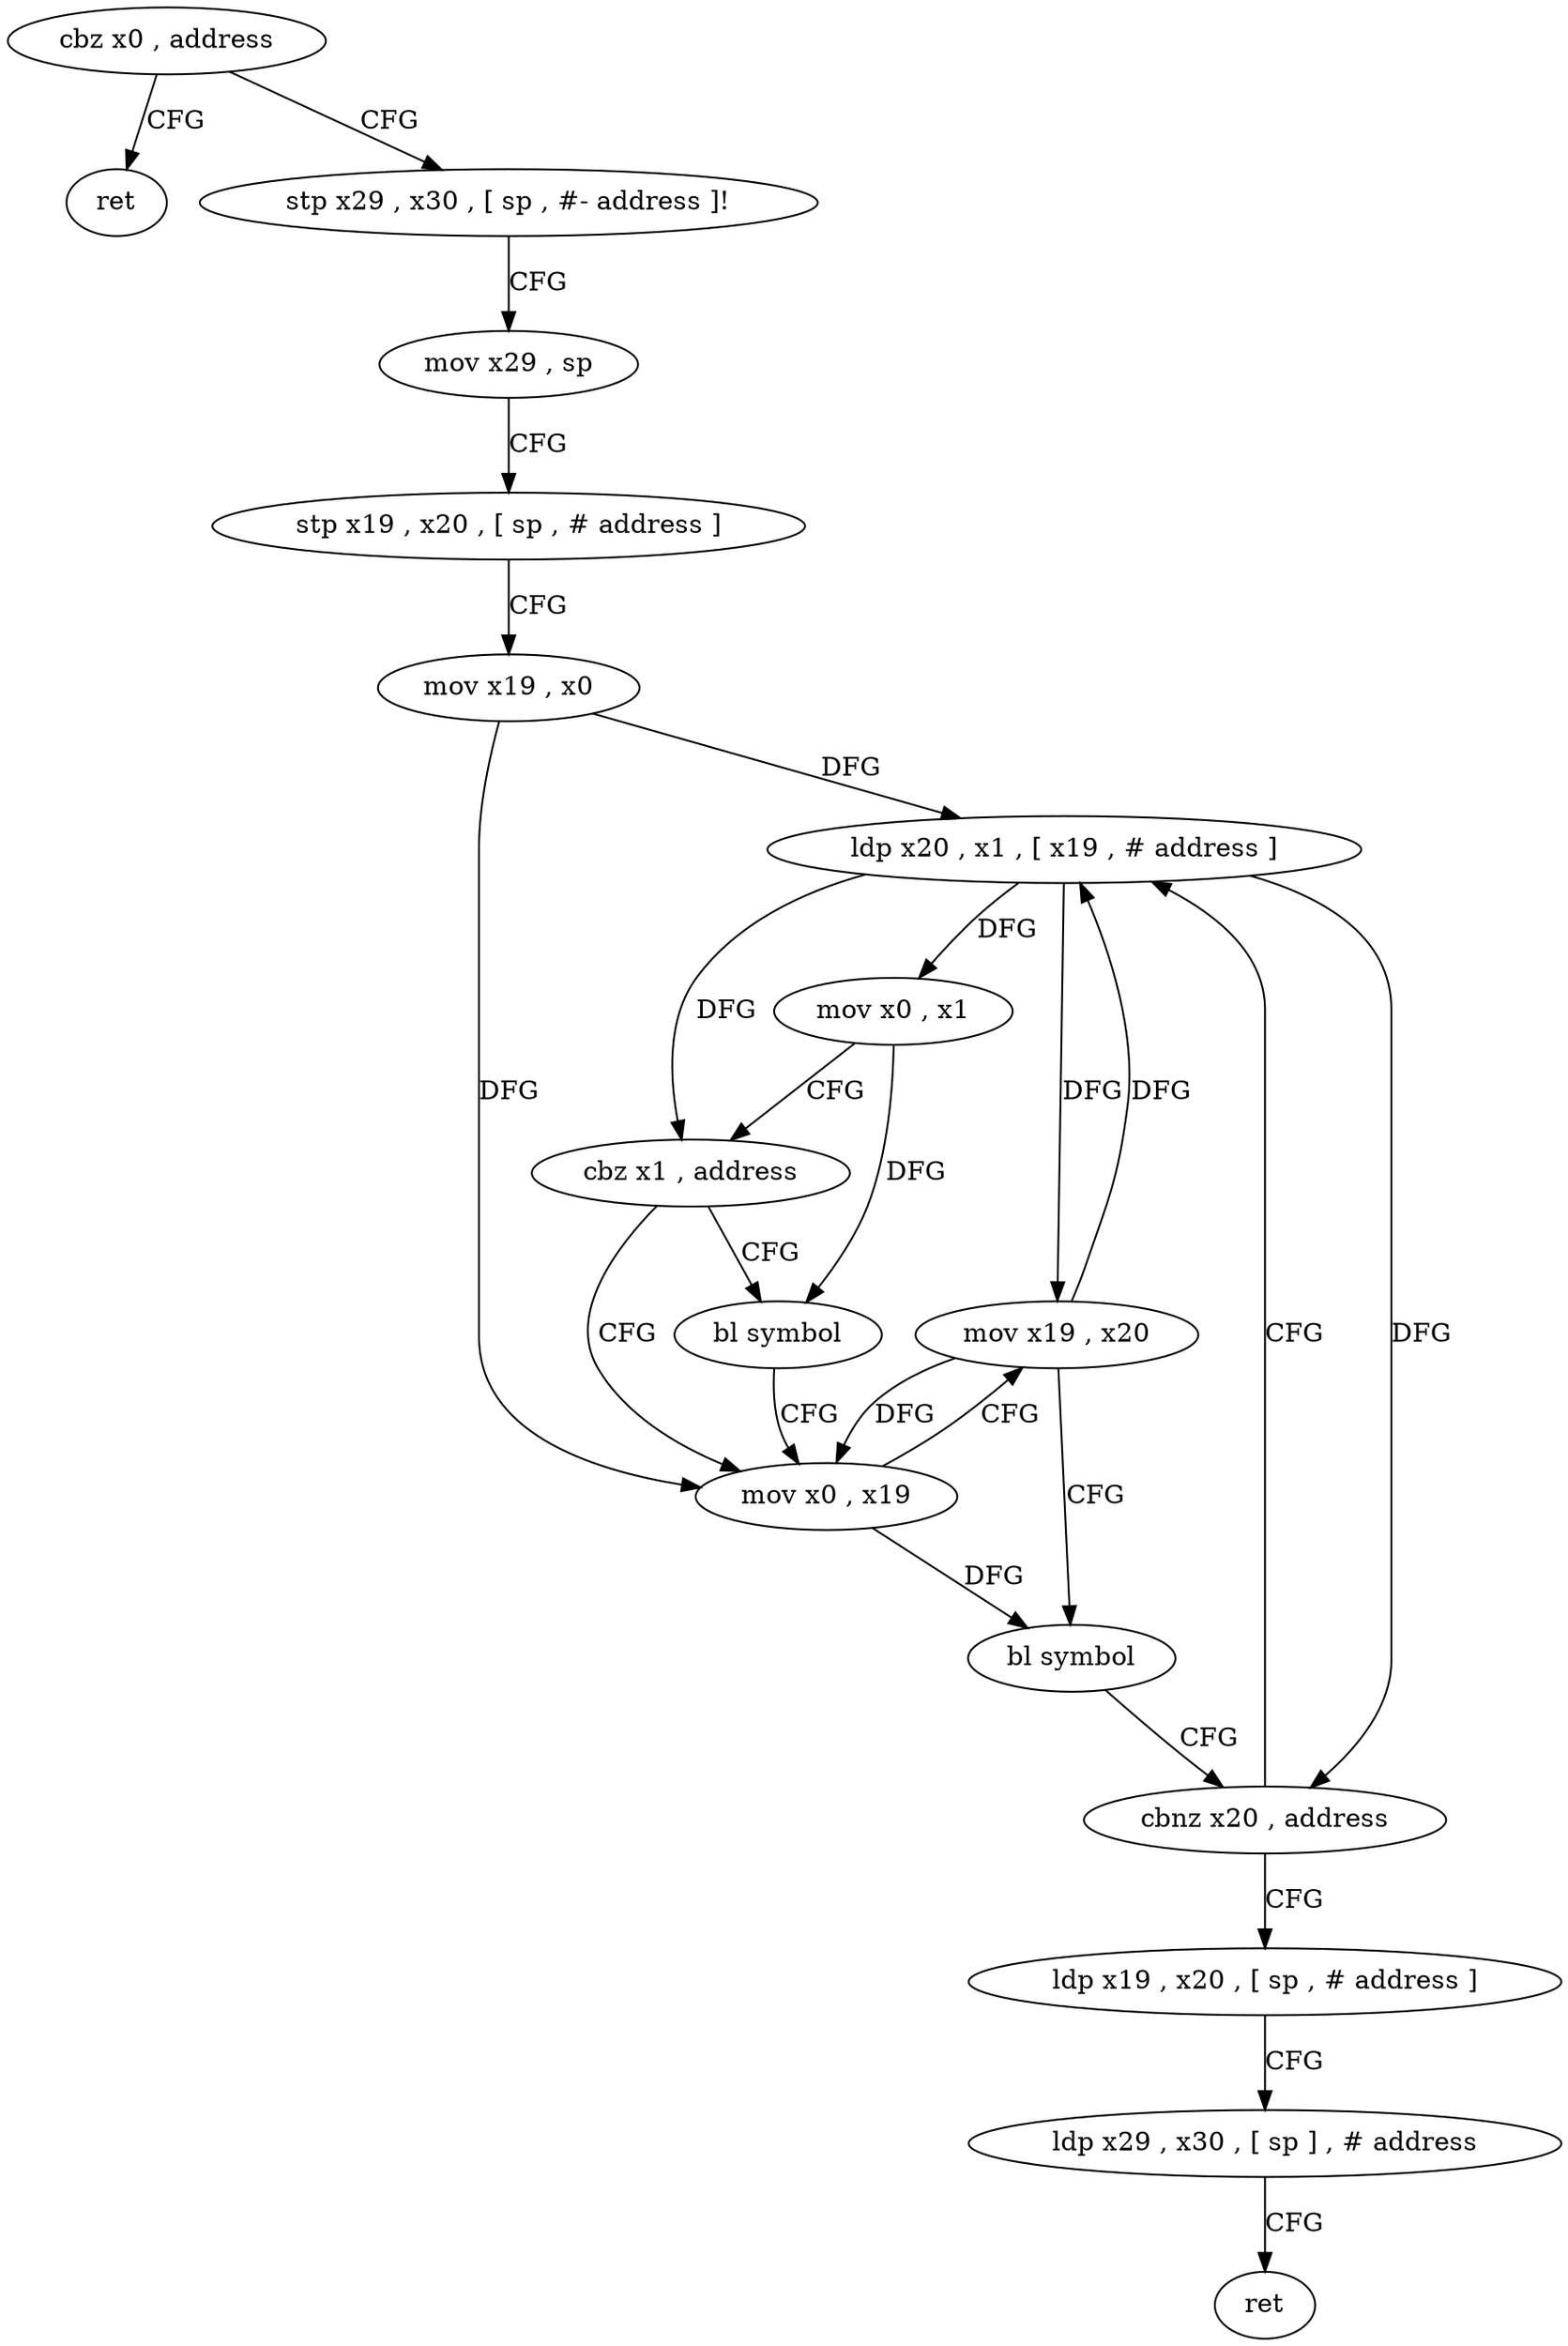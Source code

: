 digraph "func" {
"4274264" [label = "cbz x0 , address" ]
"4274328" [label = "ret" ]
"4274268" [label = "stp x29 , x30 , [ sp , #- address ]!" ]
"4274272" [label = "mov x29 , sp" ]
"4274276" [label = "stp x19 , x20 , [ sp , # address ]" ]
"4274280" [label = "mov x19 , x0" ]
"4274284" [label = "ldp x20 , x1 , [ x19 , # address ]" ]
"4274300" [label = "mov x0 , x19" ]
"4274304" [label = "mov x19 , x20" ]
"4274308" [label = "bl symbol" ]
"4274312" [label = "cbnz x20 , address" ]
"4274316" [label = "ldp x19 , x20 , [ sp , # address ]" ]
"4274296" [label = "bl symbol" ]
"4274288" [label = "mov x0 , x1" ]
"4274292" [label = "cbz x1 , address" ]
"4274320" [label = "ldp x29 , x30 , [ sp ] , # address" ]
"4274324" [label = "ret" ]
"4274264" -> "4274328" [ label = "CFG" ]
"4274264" -> "4274268" [ label = "CFG" ]
"4274268" -> "4274272" [ label = "CFG" ]
"4274272" -> "4274276" [ label = "CFG" ]
"4274276" -> "4274280" [ label = "CFG" ]
"4274280" -> "4274284" [ label = "DFG" ]
"4274280" -> "4274300" [ label = "DFG" ]
"4274284" -> "4274288" [ label = "DFG" ]
"4274284" -> "4274304" [ label = "DFG" ]
"4274284" -> "4274312" [ label = "DFG" ]
"4274284" -> "4274292" [ label = "DFG" ]
"4274300" -> "4274304" [ label = "CFG" ]
"4274300" -> "4274308" [ label = "DFG" ]
"4274304" -> "4274308" [ label = "CFG" ]
"4274304" -> "4274284" [ label = "DFG" ]
"4274304" -> "4274300" [ label = "DFG" ]
"4274308" -> "4274312" [ label = "CFG" ]
"4274312" -> "4274284" [ label = "CFG" ]
"4274312" -> "4274316" [ label = "CFG" ]
"4274316" -> "4274320" [ label = "CFG" ]
"4274296" -> "4274300" [ label = "CFG" ]
"4274288" -> "4274292" [ label = "CFG" ]
"4274288" -> "4274296" [ label = "DFG" ]
"4274292" -> "4274300" [ label = "CFG" ]
"4274292" -> "4274296" [ label = "CFG" ]
"4274320" -> "4274324" [ label = "CFG" ]
}
